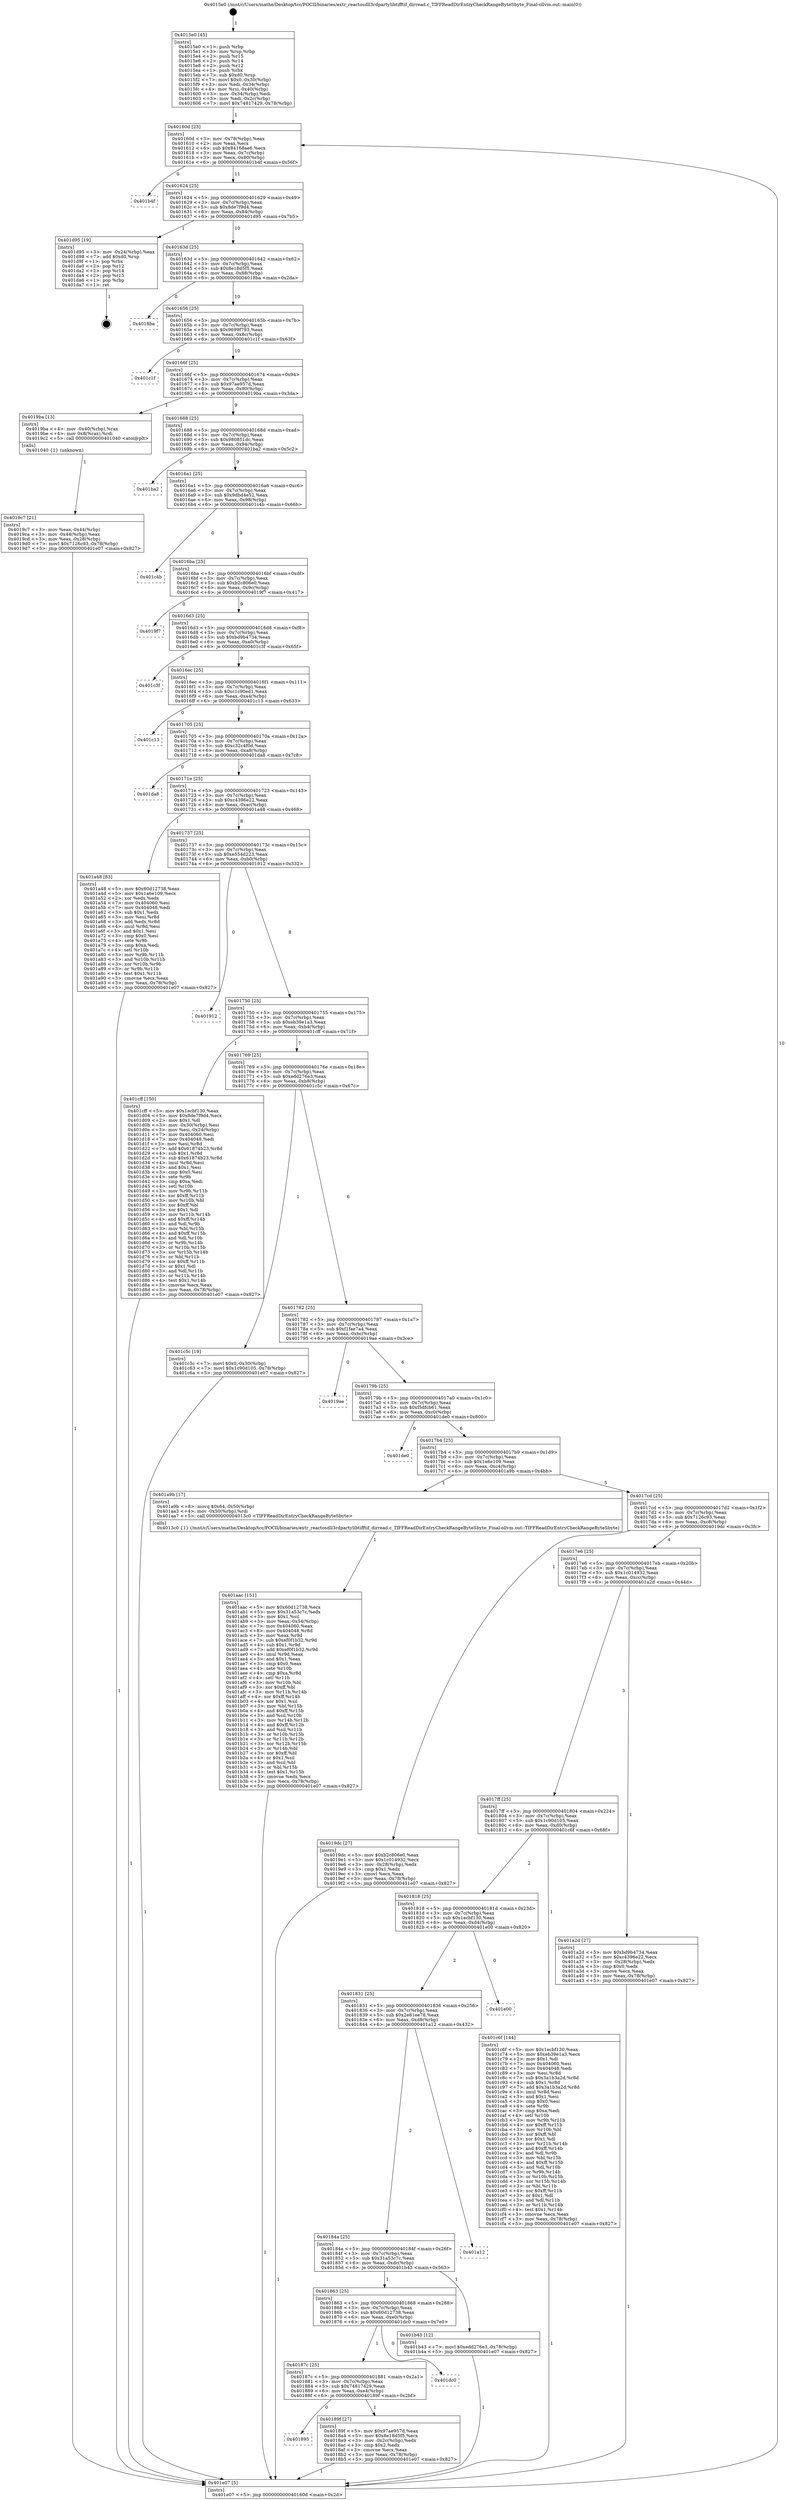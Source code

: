 digraph "0x4015e0" {
  label = "0x4015e0 (/mnt/c/Users/mathe/Desktop/tcc/POCII/binaries/extr_reactosdll3rdpartylibtifftif_dirread.c_TIFFReadDirEntryCheckRangeByteSbyte_Final-ollvm.out::main(0))"
  labelloc = "t"
  node[shape=record]

  Entry [label="",width=0.3,height=0.3,shape=circle,fillcolor=black,style=filled]
  "0x40160d" [label="{
     0x40160d [23]\l
     | [instrs]\l
     &nbsp;&nbsp;0x40160d \<+3\>: mov -0x78(%rbp),%eax\l
     &nbsp;&nbsp;0x401610 \<+2\>: mov %eax,%ecx\l
     &nbsp;&nbsp;0x401612 \<+6\>: sub $0x84168ae6,%ecx\l
     &nbsp;&nbsp;0x401618 \<+3\>: mov %eax,-0x7c(%rbp)\l
     &nbsp;&nbsp;0x40161b \<+3\>: mov %ecx,-0x80(%rbp)\l
     &nbsp;&nbsp;0x40161e \<+6\>: je 0000000000401b4f \<main+0x56f\>\l
  }"]
  "0x401b4f" [label="{
     0x401b4f\l
  }", style=dashed]
  "0x401624" [label="{
     0x401624 [25]\l
     | [instrs]\l
     &nbsp;&nbsp;0x401624 \<+5\>: jmp 0000000000401629 \<main+0x49\>\l
     &nbsp;&nbsp;0x401629 \<+3\>: mov -0x7c(%rbp),%eax\l
     &nbsp;&nbsp;0x40162c \<+5\>: sub $0x8de7f9d4,%eax\l
     &nbsp;&nbsp;0x401631 \<+6\>: mov %eax,-0x84(%rbp)\l
     &nbsp;&nbsp;0x401637 \<+6\>: je 0000000000401d95 \<main+0x7b5\>\l
  }"]
  Exit [label="",width=0.3,height=0.3,shape=circle,fillcolor=black,style=filled,peripheries=2]
  "0x401d95" [label="{
     0x401d95 [19]\l
     | [instrs]\l
     &nbsp;&nbsp;0x401d95 \<+3\>: mov -0x24(%rbp),%eax\l
     &nbsp;&nbsp;0x401d98 \<+7\>: add $0xd0,%rsp\l
     &nbsp;&nbsp;0x401d9f \<+1\>: pop %rbx\l
     &nbsp;&nbsp;0x401da0 \<+2\>: pop %r12\l
     &nbsp;&nbsp;0x401da2 \<+2\>: pop %r14\l
     &nbsp;&nbsp;0x401da4 \<+2\>: pop %r15\l
     &nbsp;&nbsp;0x401da6 \<+1\>: pop %rbp\l
     &nbsp;&nbsp;0x401da7 \<+1\>: ret\l
  }"]
  "0x40163d" [label="{
     0x40163d [25]\l
     | [instrs]\l
     &nbsp;&nbsp;0x40163d \<+5\>: jmp 0000000000401642 \<main+0x62\>\l
     &nbsp;&nbsp;0x401642 \<+3\>: mov -0x7c(%rbp),%eax\l
     &nbsp;&nbsp;0x401645 \<+5\>: sub $0x8e18d5f5,%eax\l
     &nbsp;&nbsp;0x40164a \<+6\>: mov %eax,-0x88(%rbp)\l
     &nbsp;&nbsp;0x401650 \<+6\>: je 00000000004018ba \<main+0x2da\>\l
  }"]
  "0x401aac" [label="{
     0x401aac [151]\l
     | [instrs]\l
     &nbsp;&nbsp;0x401aac \<+5\>: mov $0x60d12738,%ecx\l
     &nbsp;&nbsp;0x401ab1 \<+5\>: mov $0x31a53c7c,%edx\l
     &nbsp;&nbsp;0x401ab6 \<+3\>: mov $0x1,%sil\l
     &nbsp;&nbsp;0x401ab9 \<+3\>: mov %eax,-0x54(%rbp)\l
     &nbsp;&nbsp;0x401abc \<+7\>: mov 0x404060,%eax\l
     &nbsp;&nbsp;0x401ac3 \<+8\>: mov 0x404048,%r8d\l
     &nbsp;&nbsp;0x401acb \<+3\>: mov %eax,%r9d\l
     &nbsp;&nbsp;0x401ace \<+7\>: sub $0xef0f1b32,%r9d\l
     &nbsp;&nbsp;0x401ad5 \<+4\>: sub $0x1,%r9d\l
     &nbsp;&nbsp;0x401ad9 \<+7\>: add $0xef0f1b32,%r9d\l
     &nbsp;&nbsp;0x401ae0 \<+4\>: imul %r9d,%eax\l
     &nbsp;&nbsp;0x401ae4 \<+3\>: and $0x1,%eax\l
     &nbsp;&nbsp;0x401ae7 \<+3\>: cmp $0x0,%eax\l
     &nbsp;&nbsp;0x401aea \<+4\>: sete %r10b\l
     &nbsp;&nbsp;0x401aee \<+4\>: cmp $0xa,%r8d\l
     &nbsp;&nbsp;0x401af2 \<+4\>: setl %r11b\l
     &nbsp;&nbsp;0x401af6 \<+3\>: mov %r10b,%bl\l
     &nbsp;&nbsp;0x401af9 \<+3\>: xor $0xff,%bl\l
     &nbsp;&nbsp;0x401afc \<+3\>: mov %r11b,%r14b\l
     &nbsp;&nbsp;0x401aff \<+4\>: xor $0xff,%r14b\l
     &nbsp;&nbsp;0x401b03 \<+4\>: xor $0x1,%sil\l
     &nbsp;&nbsp;0x401b07 \<+3\>: mov %bl,%r15b\l
     &nbsp;&nbsp;0x401b0a \<+4\>: and $0xff,%r15b\l
     &nbsp;&nbsp;0x401b0e \<+3\>: and %sil,%r10b\l
     &nbsp;&nbsp;0x401b11 \<+3\>: mov %r14b,%r12b\l
     &nbsp;&nbsp;0x401b14 \<+4\>: and $0xff,%r12b\l
     &nbsp;&nbsp;0x401b18 \<+3\>: and %sil,%r11b\l
     &nbsp;&nbsp;0x401b1b \<+3\>: or %r10b,%r15b\l
     &nbsp;&nbsp;0x401b1e \<+3\>: or %r11b,%r12b\l
     &nbsp;&nbsp;0x401b21 \<+3\>: xor %r12b,%r15b\l
     &nbsp;&nbsp;0x401b24 \<+3\>: or %r14b,%bl\l
     &nbsp;&nbsp;0x401b27 \<+3\>: xor $0xff,%bl\l
     &nbsp;&nbsp;0x401b2a \<+4\>: or $0x1,%sil\l
     &nbsp;&nbsp;0x401b2e \<+3\>: and %sil,%bl\l
     &nbsp;&nbsp;0x401b31 \<+3\>: or %bl,%r15b\l
     &nbsp;&nbsp;0x401b34 \<+4\>: test $0x1,%r15b\l
     &nbsp;&nbsp;0x401b38 \<+3\>: cmovne %edx,%ecx\l
     &nbsp;&nbsp;0x401b3b \<+3\>: mov %ecx,-0x78(%rbp)\l
     &nbsp;&nbsp;0x401b3e \<+5\>: jmp 0000000000401e07 \<main+0x827\>\l
  }"]
  "0x4018ba" [label="{
     0x4018ba\l
  }", style=dashed]
  "0x401656" [label="{
     0x401656 [25]\l
     | [instrs]\l
     &nbsp;&nbsp;0x401656 \<+5\>: jmp 000000000040165b \<main+0x7b\>\l
     &nbsp;&nbsp;0x40165b \<+3\>: mov -0x7c(%rbp),%eax\l
     &nbsp;&nbsp;0x40165e \<+5\>: sub $0x9699f793,%eax\l
     &nbsp;&nbsp;0x401663 \<+6\>: mov %eax,-0x8c(%rbp)\l
     &nbsp;&nbsp;0x401669 \<+6\>: je 0000000000401c1f \<main+0x63f\>\l
  }"]
  "0x4019c7" [label="{
     0x4019c7 [21]\l
     | [instrs]\l
     &nbsp;&nbsp;0x4019c7 \<+3\>: mov %eax,-0x44(%rbp)\l
     &nbsp;&nbsp;0x4019ca \<+3\>: mov -0x44(%rbp),%eax\l
     &nbsp;&nbsp;0x4019cd \<+3\>: mov %eax,-0x28(%rbp)\l
     &nbsp;&nbsp;0x4019d0 \<+7\>: movl $0x7126c93,-0x78(%rbp)\l
     &nbsp;&nbsp;0x4019d7 \<+5\>: jmp 0000000000401e07 \<main+0x827\>\l
  }"]
  "0x401c1f" [label="{
     0x401c1f\l
  }", style=dashed]
  "0x40166f" [label="{
     0x40166f [25]\l
     | [instrs]\l
     &nbsp;&nbsp;0x40166f \<+5\>: jmp 0000000000401674 \<main+0x94\>\l
     &nbsp;&nbsp;0x401674 \<+3\>: mov -0x7c(%rbp),%eax\l
     &nbsp;&nbsp;0x401677 \<+5\>: sub $0x97ae957d,%eax\l
     &nbsp;&nbsp;0x40167c \<+6\>: mov %eax,-0x90(%rbp)\l
     &nbsp;&nbsp;0x401682 \<+6\>: je 00000000004019ba \<main+0x3da\>\l
  }"]
  "0x4015e0" [label="{
     0x4015e0 [45]\l
     | [instrs]\l
     &nbsp;&nbsp;0x4015e0 \<+1\>: push %rbp\l
     &nbsp;&nbsp;0x4015e1 \<+3\>: mov %rsp,%rbp\l
     &nbsp;&nbsp;0x4015e4 \<+2\>: push %r15\l
     &nbsp;&nbsp;0x4015e6 \<+2\>: push %r14\l
     &nbsp;&nbsp;0x4015e8 \<+2\>: push %r12\l
     &nbsp;&nbsp;0x4015ea \<+1\>: push %rbx\l
     &nbsp;&nbsp;0x4015eb \<+7\>: sub $0xd0,%rsp\l
     &nbsp;&nbsp;0x4015f2 \<+7\>: movl $0x0,-0x30(%rbp)\l
     &nbsp;&nbsp;0x4015f9 \<+3\>: mov %edi,-0x34(%rbp)\l
     &nbsp;&nbsp;0x4015fc \<+4\>: mov %rsi,-0x40(%rbp)\l
     &nbsp;&nbsp;0x401600 \<+3\>: mov -0x34(%rbp),%edi\l
     &nbsp;&nbsp;0x401603 \<+3\>: mov %edi,-0x2c(%rbp)\l
     &nbsp;&nbsp;0x401606 \<+7\>: movl $0x74817429,-0x78(%rbp)\l
  }"]
  "0x4019ba" [label="{
     0x4019ba [13]\l
     | [instrs]\l
     &nbsp;&nbsp;0x4019ba \<+4\>: mov -0x40(%rbp),%rax\l
     &nbsp;&nbsp;0x4019be \<+4\>: mov 0x8(%rax),%rdi\l
     &nbsp;&nbsp;0x4019c2 \<+5\>: call 0000000000401040 \<atoi@plt\>\l
     | [calls]\l
     &nbsp;&nbsp;0x401040 \{1\} (unknown)\l
  }"]
  "0x401688" [label="{
     0x401688 [25]\l
     | [instrs]\l
     &nbsp;&nbsp;0x401688 \<+5\>: jmp 000000000040168d \<main+0xad\>\l
     &nbsp;&nbsp;0x40168d \<+3\>: mov -0x7c(%rbp),%eax\l
     &nbsp;&nbsp;0x401690 \<+5\>: sub $0x980851dc,%eax\l
     &nbsp;&nbsp;0x401695 \<+6\>: mov %eax,-0x94(%rbp)\l
     &nbsp;&nbsp;0x40169b \<+6\>: je 0000000000401ba2 \<main+0x5c2\>\l
  }"]
  "0x401e07" [label="{
     0x401e07 [5]\l
     | [instrs]\l
     &nbsp;&nbsp;0x401e07 \<+5\>: jmp 000000000040160d \<main+0x2d\>\l
  }"]
  "0x401ba2" [label="{
     0x401ba2\l
  }", style=dashed]
  "0x4016a1" [label="{
     0x4016a1 [25]\l
     | [instrs]\l
     &nbsp;&nbsp;0x4016a1 \<+5\>: jmp 00000000004016a6 \<main+0xc6\>\l
     &nbsp;&nbsp;0x4016a6 \<+3\>: mov -0x7c(%rbp),%eax\l
     &nbsp;&nbsp;0x4016a9 \<+5\>: sub $0x9dbd4e52,%eax\l
     &nbsp;&nbsp;0x4016ae \<+6\>: mov %eax,-0x98(%rbp)\l
     &nbsp;&nbsp;0x4016b4 \<+6\>: je 0000000000401c4b \<main+0x66b\>\l
  }"]
  "0x401895" [label="{
     0x401895\l
  }", style=dashed]
  "0x401c4b" [label="{
     0x401c4b\l
  }", style=dashed]
  "0x4016ba" [label="{
     0x4016ba [25]\l
     | [instrs]\l
     &nbsp;&nbsp;0x4016ba \<+5\>: jmp 00000000004016bf \<main+0xdf\>\l
     &nbsp;&nbsp;0x4016bf \<+3\>: mov -0x7c(%rbp),%eax\l
     &nbsp;&nbsp;0x4016c2 \<+5\>: sub $0xb2c806e0,%eax\l
     &nbsp;&nbsp;0x4016c7 \<+6\>: mov %eax,-0x9c(%rbp)\l
     &nbsp;&nbsp;0x4016cd \<+6\>: je 00000000004019f7 \<main+0x417\>\l
  }"]
  "0x40189f" [label="{
     0x40189f [27]\l
     | [instrs]\l
     &nbsp;&nbsp;0x40189f \<+5\>: mov $0x97ae957d,%eax\l
     &nbsp;&nbsp;0x4018a4 \<+5\>: mov $0x8e18d5f5,%ecx\l
     &nbsp;&nbsp;0x4018a9 \<+3\>: mov -0x2c(%rbp),%edx\l
     &nbsp;&nbsp;0x4018ac \<+3\>: cmp $0x2,%edx\l
     &nbsp;&nbsp;0x4018af \<+3\>: cmovne %ecx,%eax\l
     &nbsp;&nbsp;0x4018b2 \<+3\>: mov %eax,-0x78(%rbp)\l
     &nbsp;&nbsp;0x4018b5 \<+5\>: jmp 0000000000401e07 \<main+0x827\>\l
  }"]
  "0x4019f7" [label="{
     0x4019f7\l
  }", style=dashed]
  "0x4016d3" [label="{
     0x4016d3 [25]\l
     | [instrs]\l
     &nbsp;&nbsp;0x4016d3 \<+5\>: jmp 00000000004016d8 \<main+0xf8\>\l
     &nbsp;&nbsp;0x4016d8 \<+3\>: mov -0x7c(%rbp),%eax\l
     &nbsp;&nbsp;0x4016db \<+5\>: sub $0xbd9b4734,%eax\l
     &nbsp;&nbsp;0x4016e0 \<+6\>: mov %eax,-0xa0(%rbp)\l
     &nbsp;&nbsp;0x4016e6 \<+6\>: je 0000000000401c3f \<main+0x65f\>\l
  }"]
  "0x40187c" [label="{
     0x40187c [25]\l
     | [instrs]\l
     &nbsp;&nbsp;0x40187c \<+5\>: jmp 0000000000401881 \<main+0x2a1\>\l
     &nbsp;&nbsp;0x401881 \<+3\>: mov -0x7c(%rbp),%eax\l
     &nbsp;&nbsp;0x401884 \<+5\>: sub $0x74817429,%eax\l
     &nbsp;&nbsp;0x401889 \<+6\>: mov %eax,-0xe4(%rbp)\l
     &nbsp;&nbsp;0x40188f \<+6\>: je 000000000040189f \<main+0x2bf\>\l
  }"]
  "0x401c3f" [label="{
     0x401c3f\l
  }", style=dashed]
  "0x4016ec" [label="{
     0x4016ec [25]\l
     | [instrs]\l
     &nbsp;&nbsp;0x4016ec \<+5\>: jmp 00000000004016f1 \<main+0x111\>\l
     &nbsp;&nbsp;0x4016f1 \<+3\>: mov -0x7c(%rbp),%eax\l
     &nbsp;&nbsp;0x4016f4 \<+5\>: sub $0xc1c90ed1,%eax\l
     &nbsp;&nbsp;0x4016f9 \<+6\>: mov %eax,-0xa4(%rbp)\l
     &nbsp;&nbsp;0x4016ff \<+6\>: je 0000000000401c13 \<main+0x633\>\l
  }"]
  "0x401dc0" [label="{
     0x401dc0\l
  }", style=dashed]
  "0x401c13" [label="{
     0x401c13\l
  }", style=dashed]
  "0x401705" [label="{
     0x401705 [25]\l
     | [instrs]\l
     &nbsp;&nbsp;0x401705 \<+5\>: jmp 000000000040170a \<main+0x12a\>\l
     &nbsp;&nbsp;0x40170a \<+3\>: mov -0x7c(%rbp),%eax\l
     &nbsp;&nbsp;0x40170d \<+5\>: sub $0xc32c4f0d,%eax\l
     &nbsp;&nbsp;0x401712 \<+6\>: mov %eax,-0xa8(%rbp)\l
     &nbsp;&nbsp;0x401718 \<+6\>: je 0000000000401da8 \<main+0x7c8\>\l
  }"]
  "0x401863" [label="{
     0x401863 [25]\l
     | [instrs]\l
     &nbsp;&nbsp;0x401863 \<+5\>: jmp 0000000000401868 \<main+0x288\>\l
     &nbsp;&nbsp;0x401868 \<+3\>: mov -0x7c(%rbp),%eax\l
     &nbsp;&nbsp;0x40186b \<+5\>: sub $0x60d12738,%eax\l
     &nbsp;&nbsp;0x401870 \<+6\>: mov %eax,-0xe0(%rbp)\l
     &nbsp;&nbsp;0x401876 \<+6\>: je 0000000000401dc0 \<main+0x7e0\>\l
  }"]
  "0x401da8" [label="{
     0x401da8\l
  }", style=dashed]
  "0x40171e" [label="{
     0x40171e [25]\l
     | [instrs]\l
     &nbsp;&nbsp;0x40171e \<+5\>: jmp 0000000000401723 \<main+0x143\>\l
     &nbsp;&nbsp;0x401723 \<+3\>: mov -0x7c(%rbp),%eax\l
     &nbsp;&nbsp;0x401726 \<+5\>: sub $0xc4396e22,%eax\l
     &nbsp;&nbsp;0x40172b \<+6\>: mov %eax,-0xac(%rbp)\l
     &nbsp;&nbsp;0x401731 \<+6\>: je 0000000000401a48 \<main+0x468\>\l
  }"]
  "0x401b43" [label="{
     0x401b43 [12]\l
     | [instrs]\l
     &nbsp;&nbsp;0x401b43 \<+7\>: movl $0xedd276e3,-0x78(%rbp)\l
     &nbsp;&nbsp;0x401b4a \<+5\>: jmp 0000000000401e07 \<main+0x827\>\l
  }"]
  "0x401a48" [label="{
     0x401a48 [83]\l
     | [instrs]\l
     &nbsp;&nbsp;0x401a48 \<+5\>: mov $0x60d12738,%eax\l
     &nbsp;&nbsp;0x401a4d \<+5\>: mov $0x1a6e109,%ecx\l
     &nbsp;&nbsp;0x401a52 \<+2\>: xor %edx,%edx\l
     &nbsp;&nbsp;0x401a54 \<+7\>: mov 0x404060,%esi\l
     &nbsp;&nbsp;0x401a5b \<+7\>: mov 0x404048,%edi\l
     &nbsp;&nbsp;0x401a62 \<+3\>: sub $0x1,%edx\l
     &nbsp;&nbsp;0x401a65 \<+3\>: mov %esi,%r8d\l
     &nbsp;&nbsp;0x401a68 \<+3\>: add %edx,%r8d\l
     &nbsp;&nbsp;0x401a6b \<+4\>: imul %r8d,%esi\l
     &nbsp;&nbsp;0x401a6f \<+3\>: and $0x1,%esi\l
     &nbsp;&nbsp;0x401a72 \<+3\>: cmp $0x0,%esi\l
     &nbsp;&nbsp;0x401a75 \<+4\>: sete %r9b\l
     &nbsp;&nbsp;0x401a79 \<+3\>: cmp $0xa,%edi\l
     &nbsp;&nbsp;0x401a7c \<+4\>: setl %r10b\l
     &nbsp;&nbsp;0x401a80 \<+3\>: mov %r9b,%r11b\l
     &nbsp;&nbsp;0x401a83 \<+3\>: and %r10b,%r11b\l
     &nbsp;&nbsp;0x401a86 \<+3\>: xor %r10b,%r9b\l
     &nbsp;&nbsp;0x401a89 \<+3\>: or %r9b,%r11b\l
     &nbsp;&nbsp;0x401a8c \<+4\>: test $0x1,%r11b\l
     &nbsp;&nbsp;0x401a90 \<+3\>: cmovne %ecx,%eax\l
     &nbsp;&nbsp;0x401a93 \<+3\>: mov %eax,-0x78(%rbp)\l
     &nbsp;&nbsp;0x401a96 \<+5\>: jmp 0000000000401e07 \<main+0x827\>\l
  }"]
  "0x401737" [label="{
     0x401737 [25]\l
     | [instrs]\l
     &nbsp;&nbsp;0x401737 \<+5\>: jmp 000000000040173c \<main+0x15c\>\l
     &nbsp;&nbsp;0x40173c \<+3\>: mov -0x7c(%rbp),%eax\l
     &nbsp;&nbsp;0x40173f \<+5\>: sub $0xe554d223,%eax\l
     &nbsp;&nbsp;0x401744 \<+6\>: mov %eax,-0xb0(%rbp)\l
     &nbsp;&nbsp;0x40174a \<+6\>: je 0000000000401912 \<main+0x332\>\l
  }"]
  "0x40184a" [label="{
     0x40184a [25]\l
     | [instrs]\l
     &nbsp;&nbsp;0x40184a \<+5\>: jmp 000000000040184f \<main+0x26f\>\l
     &nbsp;&nbsp;0x40184f \<+3\>: mov -0x7c(%rbp),%eax\l
     &nbsp;&nbsp;0x401852 \<+5\>: sub $0x31a53c7c,%eax\l
     &nbsp;&nbsp;0x401857 \<+6\>: mov %eax,-0xdc(%rbp)\l
     &nbsp;&nbsp;0x40185d \<+6\>: je 0000000000401b43 \<main+0x563\>\l
  }"]
  "0x401912" [label="{
     0x401912\l
  }", style=dashed]
  "0x401750" [label="{
     0x401750 [25]\l
     | [instrs]\l
     &nbsp;&nbsp;0x401750 \<+5\>: jmp 0000000000401755 \<main+0x175\>\l
     &nbsp;&nbsp;0x401755 \<+3\>: mov -0x7c(%rbp),%eax\l
     &nbsp;&nbsp;0x401758 \<+5\>: sub $0xeb39e1a3,%eax\l
     &nbsp;&nbsp;0x40175d \<+6\>: mov %eax,-0xb4(%rbp)\l
     &nbsp;&nbsp;0x401763 \<+6\>: je 0000000000401cff \<main+0x71f\>\l
  }"]
  "0x401a12" [label="{
     0x401a12\l
  }", style=dashed]
  "0x401cff" [label="{
     0x401cff [150]\l
     | [instrs]\l
     &nbsp;&nbsp;0x401cff \<+5\>: mov $0x1ecbf130,%eax\l
     &nbsp;&nbsp;0x401d04 \<+5\>: mov $0x8de7f9d4,%ecx\l
     &nbsp;&nbsp;0x401d09 \<+2\>: mov $0x1,%dl\l
     &nbsp;&nbsp;0x401d0b \<+3\>: mov -0x30(%rbp),%esi\l
     &nbsp;&nbsp;0x401d0e \<+3\>: mov %esi,-0x24(%rbp)\l
     &nbsp;&nbsp;0x401d11 \<+7\>: mov 0x404060,%esi\l
     &nbsp;&nbsp;0x401d18 \<+7\>: mov 0x404048,%edi\l
     &nbsp;&nbsp;0x401d1f \<+3\>: mov %esi,%r8d\l
     &nbsp;&nbsp;0x401d22 \<+7\>: add $0x61874b23,%r8d\l
     &nbsp;&nbsp;0x401d29 \<+4\>: sub $0x1,%r8d\l
     &nbsp;&nbsp;0x401d2d \<+7\>: sub $0x61874b23,%r8d\l
     &nbsp;&nbsp;0x401d34 \<+4\>: imul %r8d,%esi\l
     &nbsp;&nbsp;0x401d38 \<+3\>: and $0x1,%esi\l
     &nbsp;&nbsp;0x401d3b \<+3\>: cmp $0x0,%esi\l
     &nbsp;&nbsp;0x401d3e \<+4\>: sete %r9b\l
     &nbsp;&nbsp;0x401d42 \<+3\>: cmp $0xa,%edi\l
     &nbsp;&nbsp;0x401d45 \<+4\>: setl %r10b\l
     &nbsp;&nbsp;0x401d49 \<+3\>: mov %r9b,%r11b\l
     &nbsp;&nbsp;0x401d4c \<+4\>: xor $0xff,%r11b\l
     &nbsp;&nbsp;0x401d50 \<+3\>: mov %r10b,%bl\l
     &nbsp;&nbsp;0x401d53 \<+3\>: xor $0xff,%bl\l
     &nbsp;&nbsp;0x401d56 \<+3\>: xor $0x1,%dl\l
     &nbsp;&nbsp;0x401d59 \<+3\>: mov %r11b,%r14b\l
     &nbsp;&nbsp;0x401d5c \<+4\>: and $0xff,%r14b\l
     &nbsp;&nbsp;0x401d60 \<+3\>: and %dl,%r9b\l
     &nbsp;&nbsp;0x401d63 \<+3\>: mov %bl,%r15b\l
     &nbsp;&nbsp;0x401d66 \<+4\>: and $0xff,%r15b\l
     &nbsp;&nbsp;0x401d6a \<+3\>: and %dl,%r10b\l
     &nbsp;&nbsp;0x401d6d \<+3\>: or %r9b,%r14b\l
     &nbsp;&nbsp;0x401d70 \<+3\>: or %r10b,%r15b\l
     &nbsp;&nbsp;0x401d73 \<+3\>: xor %r15b,%r14b\l
     &nbsp;&nbsp;0x401d76 \<+3\>: or %bl,%r11b\l
     &nbsp;&nbsp;0x401d79 \<+4\>: xor $0xff,%r11b\l
     &nbsp;&nbsp;0x401d7d \<+3\>: or $0x1,%dl\l
     &nbsp;&nbsp;0x401d80 \<+3\>: and %dl,%r11b\l
     &nbsp;&nbsp;0x401d83 \<+3\>: or %r11b,%r14b\l
     &nbsp;&nbsp;0x401d86 \<+4\>: test $0x1,%r14b\l
     &nbsp;&nbsp;0x401d8a \<+3\>: cmovne %ecx,%eax\l
     &nbsp;&nbsp;0x401d8d \<+3\>: mov %eax,-0x78(%rbp)\l
     &nbsp;&nbsp;0x401d90 \<+5\>: jmp 0000000000401e07 \<main+0x827\>\l
  }"]
  "0x401769" [label="{
     0x401769 [25]\l
     | [instrs]\l
     &nbsp;&nbsp;0x401769 \<+5\>: jmp 000000000040176e \<main+0x18e\>\l
     &nbsp;&nbsp;0x40176e \<+3\>: mov -0x7c(%rbp),%eax\l
     &nbsp;&nbsp;0x401771 \<+5\>: sub $0xedd276e3,%eax\l
     &nbsp;&nbsp;0x401776 \<+6\>: mov %eax,-0xb8(%rbp)\l
     &nbsp;&nbsp;0x40177c \<+6\>: je 0000000000401c5c \<main+0x67c\>\l
  }"]
  "0x401831" [label="{
     0x401831 [25]\l
     | [instrs]\l
     &nbsp;&nbsp;0x401831 \<+5\>: jmp 0000000000401836 \<main+0x256\>\l
     &nbsp;&nbsp;0x401836 \<+3\>: mov -0x7c(%rbp),%eax\l
     &nbsp;&nbsp;0x401839 \<+5\>: sub $0x2e81ee78,%eax\l
     &nbsp;&nbsp;0x40183e \<+6\>: mov %eax,-0xd8(%rbp)\l
     &nbsp;&nbsp;0x401844 \<+6\>: je 0000000000401a12 \<main+0x432\>\l
  }"]
  "0x401c5c" [label="{
     0x401c5c [19]\l
     | [instrs]\l
     &nbsp;&nbsp;0x401c5c \<+7\>: movl $0x0,-0x30(%rbp)\l
     &nbsp;&nbsp;0x401c63 \<+7\>: movl $0x1c90d105,-0x78(%rbp)\l
     &nbsp;&nbsp;0x401c6a \<+5\>: jmp 0000000000401e07 \<main+0x827\>\l
  }"]
  "0x401782" [label="{
     0x401782 [25]\l
     | [instrs]\l
     &nbsp;&nbsp;0x401782 \<+5\>: jmp 0000000000401787 \<main+0x1a7\>\l
     &nbsp;&nbsp;0x401787 \<+3\>: mov -0x7c(%rbp),%eax\l
     &nbsp;&nbsp;0x40178a \<+5\>: sub $0xf1fae7a4,%eax\l
     &nbsp;&nbsp;0x40178f \<+6\>: mov %eax,-0xbc(%rbp)\l
     &nbsp;&nbsp;0x401795 \<+6\>: je 00000000004019ae \<main+0x3ce\>\l
  }"]
  "0x401e00" [label="{
     0x401e00\l
  }", style=dashed]
  "0x4019ae" [label="{
     0x4019ae\l
  }", style=dashed]
  "0x40179b" [label="{
     0x40179b [25]\l
     | [instrs]\l
     &nbsp;&nbsp;0x40179b \<+5\>: jmp 00000000004017a0 \<main+0x1c0\>\l
     &nbsp;&nbsp;0x4017a0 \<+3\>: mov -0x7c(%rbp),%eax\l
     &nbsp;&nbsp;0x4017a3 \<+5\>: sub $0xf5dfcb61,%eax\l
     &nbsp;&nbsp;0x4017a8 \<+6\>: mov %eax,-0xc0(%rbp)\l
     &nbsp;&nbsp;0x4017ae \<+6\>: je 0000000000401de0 \<main+0x800\>\l
  }"]
  "0x401818" [label="{
     0x401818 [25]\l
     | [instrs]\l
     &nbsp;&nbsp;0x401818 \<+5\>: jmp 000000000040181d \<main+0x23d\>\l
     &nbsp;&nbsp;0x40181d \<+3\>: mov -0x7c(%rbp),%eax\l
     &nbsp;&nbsp;0x401820 \<+5\>: sub $0x1ecbf130,%eax\l
     &nbsp;&nbsp;0x401825 \<+6\>: mov %eax,-0xd4(%rbp)\l
     &nbsp;&nbsp;0x40182b \<+6\>: je 0000000000401e00 \<main+0x820\>\l
  }"]
  "0x401de0" [label="{
     0x401de0\l
  }", style=dashed]
  "0x4017b4" [label="{
     0x4017b4 [25]\l
     | [instrs]\l
     &nbsp;&nbsp;0x4017b4 \<+5\>: jmp 00000000004017b9 \<main+0x1d9\>\l
     &nbsp;&nbsp;0x4017b9 \<+3\>: mov -0x7c(%rbp),%eax\l
     &nbsp;&nbsp;0x4017bc \<+5\>: sub $0x1a6e109,%eax\l
     &nbsp;&nbsp;0x4017c1 \<+6\>: mov %eax,-0xc4(%rbp)\l
     &nbsp;&nbsp;0x4017c7 \<+6\>: je 0000000000401a9b \<main+0x4bb\>\l
  }"]
  "0x401c6f" [label="{
     0x401c6f [144]\l
     | [instrs]\l
     &nbsp;&nbsp;0x401c6f \<+5\>: mov $0x1ecbf130,%eax\l
     &nbsp;&nbsp;0x401c74 \<+5\>: mov $0xeb39e1a3,%ecx\l
     &nbsp;&nbsp;0x401c79 \<+2\>: mov $0x1,%dl\l
     &nbsp;&nbsp;0x401c7b \<+7\>: mov 0x404060,%esi\l
     &nbsp;&nbsp;0x401c82 \<+7\>: mov 0x404048,%edi\l
     &nbsp;&nbsp;0x401c89 \<+3\>: mov %esi,%r8d\l
     &nbsp;&nbsp;0x401c8c \<+7\>: sub $0x3a1b3a2d,%r8d\l
     &nbsp;&nbsp;0x401c93 \<+4\>: sub $0x1,%r8d\l
     &nbsp;&nbsp;0x401c97 \<+7\>: add $0x3a1b3a2d,%r8d\l
     &nbsp;&nbsp;0x401c9e \<+4\>: imul %r8d,%esi\l
     &nbsp;&nbsp;0x401ca2 \<+3\>: and $0x1,%esi\l
     &nbsp;&nbsp;0x401ca5 \<+3\>: cmp $0x0,%esi\l
     &nbsp;&nbsp;0x401ca8 \<+4\>: sete %r9b\l
     &nbsp;&nbsp;0x401cac \<+3\>: cmp $0xa,%edi\l
     &nbsp;&nbsp;0x401caf \<+4\>: setl %r10b\l
     &nbsp;&nbsp;0x401cb3 \<+3\>: mov %r9b,%r11b\l
     &nbsp;&nbsp;0x401cb6 \<+4\>: xor $0xff,%r11b\l
     &nbsp;&nbsp;0x401cba \<+3\>: mov %r10b,%bl\l
     &nbsp;&nbsp;0x401cbd \<+3\>: xor $0xff,%bl\l
     &nbsp;&nbsp;0x401cc0 \<+3\>: xor $0x1,%dl\l
     &nbsp;&nbsp;0x401cc3 \<+3\>: mov %r11b,%r14b\l
     &nbsp;&nbsp;0x401cc6 \<+4\>: and $0xff,%r14b\l
     &nbsp;&nbsp;0x401cca \<+3\>: and %dl,%r9b\l
     &nbsp;&nbsp;0x401ccd \<+3\>: mov %bl,%r15b\l
     &nbsp;&nbsp;0x401cd0 \<+4\>: and $0xff,%r15b\l
     &nbsp;&nbsp;0x401cd4 \<+3\>: and %dl,%r10b\l
     &nbsp;&nbsp;0x401cd7 \<+3\>: or %r9b,%r14b\l
     &nbsp;&nbsp;0x401cda \<+3\>: or %r10b,%r15b\l
     &nbsp;&nbsp;0x401cdd \<+3\>: xor %r15b,%r14b\l
     &nbsp;&nbsp;0x401ce0 \<+3\>: or %bl,%r11b\l
     &nbsp;&nbsp;0x401ce3 \<+4\>: xor $0xff,%r11b\l
     &nbsp;&nbsp;0x401ce7 \<+3\>: or $0x1,%dl\l
     &nbsp;&nbsp;0x401cea \<+3\>: and %dl,%r11b\l
     &nbsp;&nbsp;0x401ced \<+3\>: or %r11b,%r14b\l
     &nbsp;&nbsp;0x401cf0 \<+4\>: test $0x1,%r14b\l
     &nbsp;&nbsp;0x401cf4 \<+3\>: cmovne %ecx,%eax\l
     &nbsp;&nbsp;0x401cf7 \<+3\>: mov %eax,-0x78(%rbp)\l
     &nbsp;&nbsp;0x401cfa \<+5\>: jmp 0000000000401e07 \<main+0x827\>\l
  }"]
  "0x401a9b" [label="{
     0x401a9b [17]\l
     | [instrs]\l
     &nbsp;&nbsp;0x401a9b \<+8\>: movq $0x64,-0x50(%rbp)\l
     &nbsp;&nbsp;0x401aa3 \<+4\>: mov -0x50(%rbp),%rdi\l
     &nbsp;&nbsp;0x401aa7 \<+5\>: call 00000000004013c0 \<TIFFReadDirEntryCheckRangeByteSbyte\>\l
     | [calls]\l
     &nbsp;&nbsp;0x4013c0 \{1\} (/mnt/c/Users/mathe/Desktop/tcc/POCII/binaries/extr_reactosdll3rdpartylibtifftif_dirread.c_TIFFReadDirEntryCheckRangeByteSbyte_Final-ollvm.out::TIFFReadDirEntryCheckRangeByteSbyte)\l
  }"]
  "0x4017cd" [label="{
     0x4017cd [25]\l
     | [instrs]\l
     &nbsp;&nbsp;0x4017cd \<+5\>: jmp 00000000004017d2 \<main+0x1f2\>\l
     &nbsp;&nbsp;0x4017d2 \<+3\>: mov -0x7c(%rbp),%eax\l
     &nbsp;&nbsp;0x4017d5 \<+5\>: sub $0x7126c93,%eax\l
     &nbsp;&nbsp;0x4017da \<+6\>: mov %eax,-0xc8(%rbp)\l
     &nbsp;&nbsp;0x4017e0 \<+6\>: je 00000000004019dc \<main+0x3fc\>\l
  }"]
  "0x4017ff" [label="{
     0x4017ff [25]\l
     | [instrs]\l
     &nbsp;&nbsp;0x4017ff \<+5\>: jmp 0000000000401804 \<main+0x224\>\l
     &nbsp;&nbsp;0x401804 \<+3\>: mov -0x7c(%rbp),%eax\l
     &nbsp;&nbsp;0x401807 \<+5\>: sub $0x1c90d105,%eax\l
     &nbsp;&nbsp;0x40180c \<+6\>: mov %eax,-0xd0(%rbp)\l
     &nbsp;&nbsp;0x401812 \<+6\>: je 0000000000401c6f \<main+0x68f\>\l
  }"]
  "0x4019dc" [label="{
     0x4019dc [27]\l
     | [instrs]\l
     &nbsp;&nbsp;0x4019dc \<+5\>: mov $0xb2c806e0,%eax\l
     &nbsp;&nbsp;0x4019e1 \<+5\>: mov $0x1c014932,%ecx\l
     &nbsp;&nbsp;0x4019e6 \<+3\>: mov -0x28(%rbp),%edx\l
     &nbsp;&nbsp;0x4019e9 \<+3\>: cmp $0x1,%edx\l
     &nbsp;&nbsp;0x4019ec \<+3\>: cmovl %ecx,%eax\l
     &nbsp;&nbsp;0x4019ef \<+3\>: mov %eax,-0x78(%rbp)\l
     &nbsp;&nbsp;0x4019f2 \<+5\>: jmp 0000000000401e07 \<main+0x827\>\l
  }"]
  "0x4017e6" [label="{
     0x4017e6 [25]\l
     | [instrs]\l
     &nbsp;&nbsp;0x4017e6 \<+5\>: jmp 00000000004017eb \<main+0x20b\>\l
     &nbsp;&nbsp;0x4017eb \<+3\>: mov -0x7c(%rbp),%eax\l
     &nbsp;&nbsp;0x4017ee \<+5\>: sub $0x1c014932,%eax\l
     &nbsp;&nbsp;0x4017f3 \<+6\>: mov %eax,-0xcc(%rbp)\l
     &nbsp;&nbsp;0x4017f9 \<+6\>: je 0000000000401a2d \<main+0x44d\>\l
  }"]
  "0x401a2d" [label="{
     0x401a2d [27]\l
     | [instrs]\l
     &nbsp;&nbsp;0x401a2d \<+5\>: mov $0xbd9b4734,%eax\l
     &nbsp;&nbsp;0x401a32 \<+5\>: mov $0xc4396e22,%ecx\l
     &nbsp;&nbsp;0x401a37 \<+3\>: mov -0x28(%rbp),%edx\l
     &nbsp;&nbsp;0x401a3a \<+3\>: cmp $0x0,%edx\l
     &nbsp;&nbsp;0x401a3d \<+3\>: cmove %ecx,%eax\l
     &nbsp;&nbsp;0x401a40 \<+3\>: mov %eax,-0x78(%rbp)\l
     &nbsp;&nbsp;0x401a43 \<+5\>: jmp 0000000000401e07 \<main+0x827\>\l
  }"]
  Entry -> "0x4015e0" [label=" 1"]
  "0x40160d" -> "0x401b4f" [label=" 0"]
  "0x40160d" -> "0x401624" [label=" 11"]
  "0x401d95" -> Exit [label=" 1"]
  "0x401624" -> "0x401d95" [label=" 1"]
  "0x401624" -> "0x40163d" [label=" 10"]
  "0x401cff" -> "0x401e07" [label=" 1"]
  "0x40163d" -> "0x4018ba" [label=" 0"]
  "0x40163d" -> "0x401656" [label=" 10"]
  "0x401c6f" -> "0x401e07" [label=" 1"]
  "0x401656" -> "0x401c1f" [label=" 0"]
  "0x401656" -> "0x40166f" [label=" 10"]
  "0x401c5c" -> "0x401e07" [label=" 1"]
  "0x40166f" -> "0x4019ba" [label=" 1"]
  "0x40166f" -> "0x401688" [label=" 9"]
  "0x401b43" -> "0x401e07" [label=" 1"]
  "0x401688" -> "0x401ba2" [label=" 0"]
  "0x401688" -> "0x4016a1" [label=" 9"]
  "0x401aac" -> "0x401e07" [label=" 1"]
  "0x4016a1" -> "0x401c4b" [label=" 0"]
  "0x4016a1" -> "0x4016ba" [label=" 9"]
  "0x401a9b" -> "0x401aac" [label=" 1"]
  "0x4016ba" -> "0x4019f7" [label=" 0"]
  "0x4016ba" -> "0x4016d3" [label=" 9"]
  "0x401a48" -> "0x401e07" [label=" 1"]
  "0x4016d3" -> "0x401c3f" [label=" 0"]
  "0x4016d3" -> "0x4016ec" [label=" 9"]
  "0x4019dc" -> "0x401e07" [label=" 1"]
  "0x4016ec" -> "0x401c13" [label=" 0"]
  "0x4016ec" -> "0x401705" [label=" 9"]
  "0x4019c7" -> "0x401e07" [label=" 1"]
  "0x401705" -> "0x401da8" [label=" 0"]
  "0x401705" -> "0x40171e" [label=" 9"]
  "0x401e07" -> "0x40160d" [label=" 10"]
  "0x40171e" -> "0x401a48" [label=" 1"]
  "0x40171e" -> "0x401737" [label=" 8"]
  "0x4015e0" -> "0x40160d" [label=" 1"]
  "0x401737" -> "0x401912" [label=" 0"]
  "0x401737" -> "0x401750" [label=" 8"]
  "0x40187c" -> "0x401895" [label=" 0"]
  "0x401750" -> "0x401cff" [label=" 1"]
  "0x401750" -> "0x401769" [label=" 7"]
  "0x40187c" -> "0x40189f" [label=" 1"]
  "0x401769" -> "0x401c5c" [label=" 1"]
  "0x401769" -> "0x401782" [label=" 6"]
  "0x401863" -> "0x40187c" [label=" 1"]
  "0x401782" -> "0x4019ae" [label=" 0"]
  "0x401782" -> "0x40179b" [label=" 6"]
  "0x401863" -> "0x401dc0" [label=" 0"]
  "0x40179b" -> "0x401de0" [label=" 0"]
  "0x40179b" -> "0x4017b4" [label=" 6"]
  "0x40184a" -> "0x401863" [label=" 1"]
  "0x4017b4" -> "0x401a9b" [label=" 1"]
  "0x4017b4" -> "0x4017cd" [label=" 5"]
  "0x40184a" -> "0x401b43" [label=" 1"]
  "0x4017cd" -> "0x4019dc" [label=" 1"]
  "0x4017cd" -> "0x4017e6" [label=" 4"]
  "0x401831" -> "0x40184a" [label=" 2"]
  "0x4017e6" -> "0x401a2d" [label=" 1"]
  "0x4017e6" -> "0x4017ff" [label=" 3"]
  "0x40189f" -> "0x401e07" [label=" 1"]
  "0x4017ff" -> "0x401c6f" [label=" 1"]
  "0x4017ff" -> "0x401818" [label=" 2"]
  "0x4019ba" -> "0x4019c7" [label=" 1"]
  "0x401818" -> "0x401e00" [label=" 0"]
  "0x401818" -> "0x401831" [label=" 2"]
  "0x401a2d" -> "0x401e07" [label=" 1"]
  "0x401831" -> "0x401a12" [label=" 0"]
}
